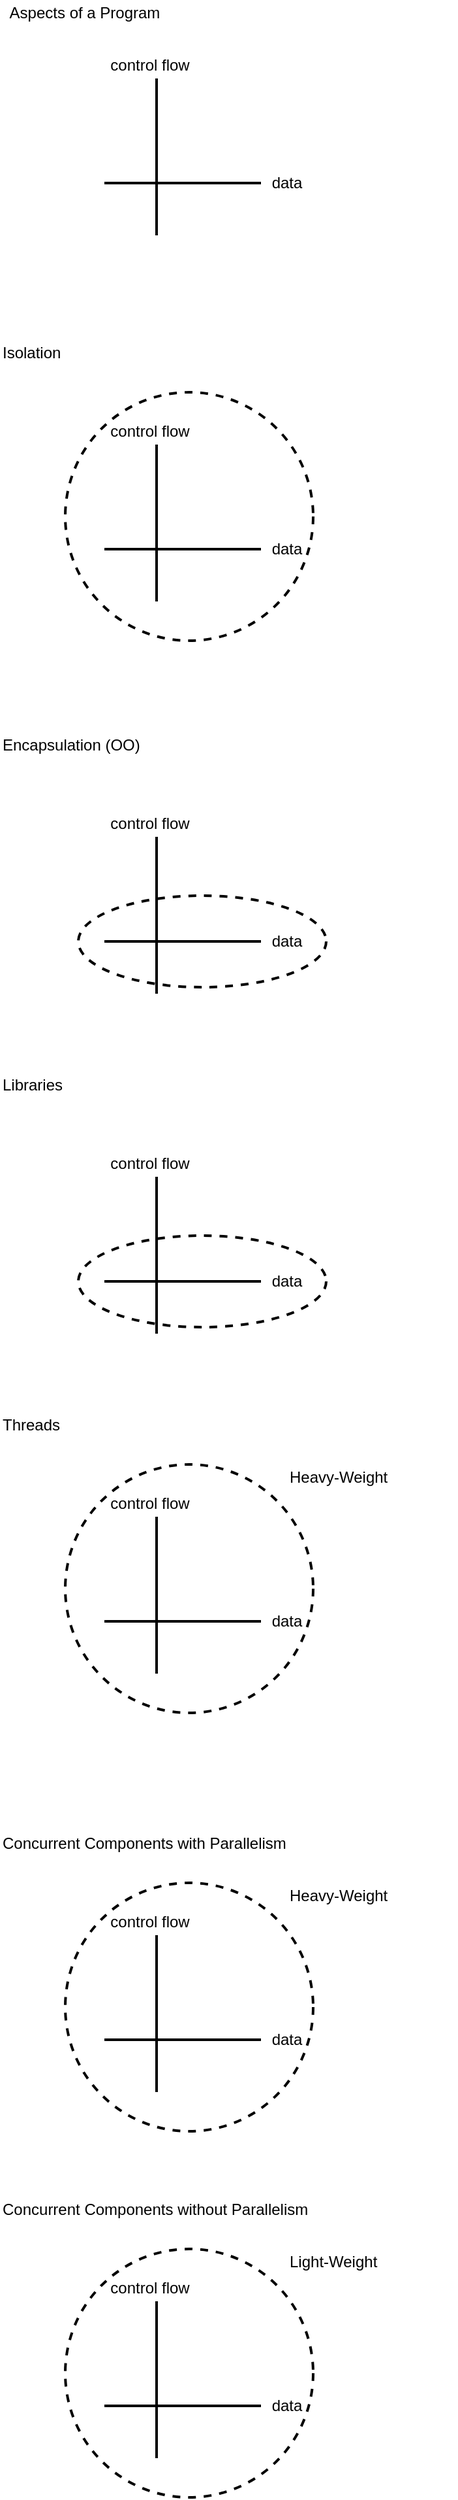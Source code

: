<mxfile version="14.6.13" type="device" pages="5"><diagram id="QEMojTLeFiQmQDI758LE" name="Isolation"><mxGraphModel dx="1106" dy="806" grid="1" gridSize="10" guides="1" tooltips="1" connect="1" arrows="1" fold="1" page="1" pageScale="1" pageWidth="1100" pageHeight="850" math="0" shadow="0"><root><mxCell id="0"/><mxCell id="1" parent="0"/><mxCell id="ES4bgpeL132ISdNt8DXh-19" value="" style="ellipse;whiteSpace=wrap;html=1;dashed=1;strokeWidth=2;" parent="1" vertex="1"><mxGeometry x="140" y="785" width="190" height="70" as="geometry"/></mxCell><mxCell id="ES4bgpeL132ISdNt8DXh-10" value="" style="ellipse;whiteSpace=wrap;html=1;aspect=fixed;strokeWidth=2;dashed=1;" parent="1" vertex="1"><mxGeometry x="130" y="400" width="190" height="190" as="geometry"/></mxCell><mxCell id="ES4bgpeL132ISdNt8DXh-1" value="" style="endArrow=none;html=1;strokeWidth=2;" parent="1" edge="1"><mxGeometry width="50" height="50" relative="1" as="geometry"><mxPoint x="200" y="280" as="sourcePoint"/><mxPoint x="200" y="160" as="targetPoint"/></mxGeometry></mxCell><mxCell id="ES4bgpeL132ISdNt8DXh-2" value="" style="endArrow=none;html=1;strokeWidth=2;" parent="1" edge="1"><mxGeometry width="50" height="50" relative="1" as="geometry"><mxPoint x="160" y="240" as="sourcePoint"/><mxPoint x="280" y="240" as="targetPoint"/></mxGeometry></mxCell><mxCell id="ES4bgpeL132ISdNt8DXh-3" value="data" style="text;html=1;strokeColor=none;fillColor=none;align=center;verticalAlign=middle;whiteSpace=wrap;rounded=0;" parent="1" vertex="1"><mxGeometry x="280" y="230" width="40" height="20" as="geometry"/></mxCell><mxCell id="ES4bgpeL132ISdNt8DXh-4" value="control flow" style="text;html=1;strokeColor=none;fillColor=none;align=center;verticalAlign=middle;whiteSpace=wrap;rounded=0;" parent="1" vertex="1"><mxGeometry x="160" y="140" width="70" height="20" as="geometry"/></mxCell><mxCell id="ES4bgpeL132ISdNt8DXh-5" value="" style="endArrow=none;html=1;strokeWidth=2;" parent="1" edge="1"><mxGeometry width="50" height="50" relative="1" as="geometry"><mxPoint x="200" y="560" as="sourcePoint"/><mxPoint x="200" y="440" as="targetPoint"/></mxGeometry></mxCell><mxCell id="ES4bgpeL132ISdNt8DXh-6" value="" style="endArrow=none;html=1;strokeWidth=2;" parent="1" edge="1"><mxGeometry width="50" height="50" relative="1" as="geometry"><mxPoint x="160" y="520" as="sourcePoint"/><mxPoint x="280" y="520" as="targetPoint"/></mxGeometry></mxCell><mxCell id="ES4bgpeL132ISdNt8DXh-7" value="data" style="text;html=1;strokeColor=none;fillColor=none;align=center;verticalAlign=middle;whiteSpace=wrap;rounded=0;" parent="1" vertex="1"><mxGeometry x="280" y="510" width="40" height="20" as="geometry"/></mxCell><mxCell id="ES4bgpeL132ISdNt8DXh-8" value="control flow" style="text;html=1;strokeColor=none;fillColor=none;align=center;verticalAlign=middle;whiteSpace=wrap;rounded=0;" parent="1" vertex="1"><mxGeometry x="160" y="420" width="70" height="20" as="geometry"/></mxCell><mxCell id="ES4bgpeL132ISdNt8DXh-11" value="Aspects of a Program" style="text;html=1;strokeColor=none;fillColor=none;align=center;verticalAlign=middle;whiteSpace=wrap;rounded=0;dashed=1;" parent="1" vertex="1"><mxGeometry x="80" y="100" width="130" height="20" as="geometry"/></mxCell><mxCell id="ES4bgpeL132ISdNt8DXh-12" value="Isolation" style="text;html=1;strokeColor=none;fillColor=none;align=left;verticalAlign=middle;whiteSpace=wrap;rounded=0;dashed=1;" parent="1" vertex="1"><mxGeometry x="80" y="360" width="130" height="20" as="geometry"/></mxCell><mxCell id="ES4bgpeL132ISdNt8DXh-14" value="" style="endArrow=none;html=1;strokeWidth=2;" parent="1" edge="1"><mxGeometry width="50" height="50" relative="1" as="geometry"><mxPoint x="200" y="860" as="sourcePoint"/><mxPoint x="200" y="740" as="targetPoint"/></mxGeometry></mxCell><mxCell id="ES4bgpeL132ISdNt8DXh-15" value="" style="endArrow=none;html=1;strokeWidth=2;" parent="1" edge="1"><mxGeometry width="50" height="50" relative="1" as="geometry"><mxPoint x="160" y="820" as="sourcePoint"/><mxPoint x="280" y="820" as="targetPoint"/></mxGeometry></mxCell><mxCell id="ES4bgpeL132ISdNt8DXh-16" value="data" style="text;html=1;strokeColor=none;fillColor=none;align=center;verticalAlign=middle;whiteSpace=wrap;rounded=0;" parent="1" vertex="1"><mxGeometry x="280" y="810" width="40" height="20" as="geometry"/></mxCell><mxCell id="ES4bgpeL132ISdNt8DXh-17" value="control flow" style="text;html=1;strokeColor=none;fillColor=none;align=center;verticalAlign=middle;whiteSpace=wrap;rounded=0;" parent="1" vertex="1"><mxGeometry x="160" y="720" width="70" height="20" as="geometry"/></mxCell><mxCell id="ES4bgpeL132ISdNt8DXh-18" value="Encapsulation (OO)" style="text;html=1;strokeColor=none;fillColor=none;align=left;verticalAlign=middle;whiteSpace=wrap;rounded=0;dashed=1;" parent="1" vertex="1"><mxGeometry x="80" y="660" width="130" height="20" as="geometry"/></mxCell><mxCell id="ES4bgpeL132ISdNt8DXh-20" value="" style="ellipse;whiteSpace=wrap;html=1;dashed=1;strokeWidth=2;" parent="1" vertex="1"><mxGeometry x="140" y="1045" width="190" height="70" as="geometry"/></mxCell><mxCell id="ES4bgpeL132ISdNt8DXh-21" value="" style="endArrow=none;html=1;strokeWidth=2;" parent="1" edge="1"><mxGeometry width="50" height="50" relative="1" as="geometry"><mxPoint x="200" y="1120" as="sourcePoint"/><mxPoint x="200" y="1000" as="targetPoint"/></mxGeometry></mxCell><mxCell id="ES4bgpeL132ISdNt8DXh-22" value="" style="endArrow=none;html=1;strokeWidth=2;" parent="1" edge="1"><mxGeometry width="50" height="50" relative="1" as="geometry"><mxPoint x="160" y="1080" as="sourcePoint"/><mxPoint x="280" y="1080" as="targetPoint"/></mxGeometry></mxCell><mxCell id="ES4bgpeL132ISdNt8DXh-23" value="data" style="text;html=1;strokeColor=none;fillColor=none;align=center;verticalAlign=middle;whiteSpace=wrap;rounded=0;" parent="1" vertex="1"><mxGeometry x="280" y="1070" width="40" height="20" as="geometry"/></mxCell><mxCell id="ES4bgpeL132ISdNt8DXh-24" value="control flow" style="text;html=1;strokeColor=none;fillColor=none;align=center;verticalAlign=middle;whiteSpace=wrap;rounded=0;" parent="1" vertex="1"><mxGeometry x="160" y="980" width="70" height="20" as="geometry"/></mxCell><mxCell id="ES4bgpeL132ISdNt8DXh-25" value="Libraries" style="text;html=1;strokeColor=none;fillColor=none;align=left;verticalAlign=middle;whiteSpace=wrap;rounded=0;dashed=1;" parent="1" vertex="1"><mxGeometry x="80" y="920" width="130" height="20" as="geometry"/></mxCell><mxCell id="ES4bgpeL132ISdNt8DXh-32" value="" style="ellipse;whiteSpace=wrap;html=1;aspect=fixed;strokeWidth=2;dashed=1;" parent="1" vertex="1"><mxGeometry x="130" y="1220" width="190" height="190" as="geometry"/></mxCell><mxCell id="ES4bgpeL132ISdNt8DXh-33" value="" style="endArrow=none;html=1;strokeWidth=2;" parent="1" edge="1"><mxGeometry width="50" height="50" relative="1" as="geometry"><mxPoint x="200" y="1380" as="sourcePoint"/><mxPoint x="200" y="1260" as="targetPoint"/></mxGeometry></mxCell><mxCell id="ES4bgpeL132ISdNt8DXh-34" value="" style="endArrow=none;html=1;strokeWidth=2;" parent="1" edge="1"><mxGeometry width="50" height="50" relative="1" as="geometry"><mxPoint x="160" y="1340" as="sourcePoint"/><mxPoint x="280" y="1340" as="targetPoint"/></mxGeometry></mxCell><mxCell id="ES4bgpeL132ISdNt8DXh-35" value="data" style="text;html=1;strokeColor=none;fillColor=none;align=center;verticalAlign=middle;whiteSpace=wrap;rounded=0;" parent="1" vertex="1"><mxGeometry x="280" y="1330" width="40" height="20" as="geometry"/></mxCell><mxCell id="ES4bgpeL132ISdNt8DXh-36" value="control flow" style="text;html=1;strokeColor=none;fillColor=none;align=center;verticalAlign=middle;whiteSpace=wrap;rounded=0;" parent="1" vertex="1"><mxGeometry x="160" y="1240" width="70" height="20" as="geometry"/></mxCell><mxCell id="ES4bgpeL132ISdNt8DXh-37" value="Threads" style="text;html=1;strokeColor=none;fillColor=none;align=left;verticalAlign=middle;whiteSpace=wrap;rounded=0;dashed=1;" parent="1" vertex="1"><mxGeometry x="80" y="1180" width="130" height="20" as="geometry"/></mxCell><mxCell id="ES4bgpeL132ISdNt8DXh-46" value="Heavy-Weight" style="text;html=1;strokeColor=none;fillColor=none;align=left;verticalAlign=middle;whiteSpace=wrap;rounded=0;dashed=1;" parent="1" vertex="1"><mxGeometry x="300" y="1220" width="130" height="20" as="geometry"/></mxCell><mxCell id="ES4bgpeL132ISdNt8DXh-47" value="" style="ellipse;whiteSpace=wrap;html=1;aspect=fixed;strokeWidth=2;dashed=1;" parent="1" vertex="1"><mxGeometry x="130" y="1540" width="190" height="190" as="geometry"/></mxCell><mxCell id="ES4bgpeL132ISdNt8DXh-48" value="" style="endArrow=none;html=1;strokeWidth=2;" parent="1" edge="1"><mxGeometry width="50" height="50" relative="1" as="geometry"><mxPoint x="200" y="1700" as="sourcePoint"/><mxPoint x="200" y="1580" as="targetPoint"/></mxGeometry></mxCell><mxCell id="ES4bgpeL132ISdNt8DXh-49" value="" style="endArrow=none;html=1;strokeWidth=2;" parent="1" edge="1"><mxGeometry width="50" height="50" relative="1" as="geometry"><mxPoint x="160" y="1660" as="sourcePoint"/><mxPoint x="280" y="1660" as="targetPoint"/></mxGeometry></mxCell><mxCell id="ES4bgpeL132ISdNt8DXh-50" value="data" style="text;html=1;strokeColor=none;fillColor=none;align=center;verticalAlign=middle;whiteSpace=wrap;rounded=0;" parent="1" vertex="1"><mxGeometry x="280" y="1650" width="40" height="20" as="geometry"/></mxCell><mxCell id="ES4bgpeL132ISdNt8DXh-51" value="control flow" style="text;html=1;strokeColor=none;fillColor=none;align=center;verticalAlign=middle;whiteSpace=wrap;rounded=0;" parent="1" vertex="1"><mxGeometry x="160" y="1560" width="70" height="20" as="geometry"/></mxCell><mxCell id="ES4bgpeL132ISdNt8DXh-52" value="Concurrent Components with Parallelism" style="text;html=1;strokeColor=none;fillColor=none;align=left;verticalAlign=middle;whiteSpace=wrap;rounded=0;dashed=1;" parent="1" vertex="1"><mxGeometry x="80" y="1500" width="220" height="20" as="geometry"/></mxCell><mxCell id="ES4bgpeL132ISdNt8DXh-53" value="Heavy-Weight" style="text;html=1;strokeColor=none;fillColor=none;align=left;verticalAlign=middle;whiteSpace=wrap;rounded=0;dashed=1;" parent="1" vertex="1"><mxGeometry x="300" y="1540" width="130" height="20" as="geometry"/></mxCell><mxCell id="ES4bgpeL132ISdNt8DXh-54" value="" style="ellipse;whiteSpace=wrap;html=1;aspect=fixed;strokeWidth=2;dashed=1;" parent="1" vertex="1"><mxGeometry x="130" y="1820" width="190" height="190" as="geometry"/></mxCell><mxCell id="ES4bgpeL132ISdNt8DXh-55" value="" style="endArrow=none;html=1;strokeWidth=2;" parent="1" edge="1"><mxGeometry width="50" height="50" relative="1" as="geometry"><mxPoint x="200" y="1980" as="sourcePoint"/><mxPoint x="200" y="1860" as="targetPoint"/></mxGeometry></mxCell><mxCell id="ES4bgpeL132ISdNt8DXh-56" value="" style="endArrow=none;html=1;strokeWidth=2;" parent="1" edge="1"><mxGeometry width="50" height="50" relative="1" as="geometry"><mxPoint x="160" y="1940" as="sourcePoint"/><mxPoint x="280" y="1940" as="targetPoint"/></mxGeometry></mxCell><mxCell id="ES4bgpeL132ISdNt8DXh-57" value="data" style="text;html=1;strokeColor=none;fillColor=none;align=center;verticalAlign=middle;whiteSpace=wrap;rounded=0;" parent="1" vertex="1"><mxGeometry x="280" y="1930" width="40" height="20" as="geometry"/></mxCell><mxCell id="ES4bgpeL132ISdNt8DXh-58" value="control flow" style="text;html=1;strokeColor=none;fillColor=none;align=center;verticalAlign=middle;whiteSpace=wrap;rounded=0;" parent="1" vertex="1"><mxGeometry x="160" y="1840" width="70" height="20" as="geometry"/></mxCell><mxCell id="ES4bgpeL132ISdNt8DXh-59" value="Concurrent Components without Parallelism" style="text;html=1;strokeColor=none;fillColor=none;align=left;verticalAlign=middle;whiteSpace=wrap;rounded=0;dashed=1;" parent="1" vertex="1"><mxGeometry x="80" y="1780" width="240" height="20" as="geometry"/></mxCell><mxCell id="ES4bgpeL132ISdNt8DXh-60" value="Light-Weight" style="text;html=1;strokeColor=none;fillColor=none;align=left;verticalAlign=middle;whiteSpace=wrap;rounded=0;dashed=1;" parent="1" vertex="1"><mxGeometry x="300" y="1820" width="130" height="20" as="geometry"/></mxCell></root></mxGraphModel></diagram><diagram id="-VF_RNOi4PELMLadbteQ" name="Blocking Due To Call Return"><mxGraphModel dx="1106" dy="754" grid="1" gridSize="10" guides="1" tooltips="1" connect="1" arrows="1" fold="1" page="1" pageScale="1" pageWidth="1100" pageHeight="850" math="0" shadow="0"><root><mxCell id="g9VhEIoHNUH5tgPLrj_J-0"/><mxCell id="g9VhEIoHNUH5tgPLrj_J-1" parent="g9VhEIoHNUH5tgPLrj_J-0"/><mxCell id="g9VhEIoHNUH5tgPLrj_J-2" value="" style="endArrow=none;html=1;strokeWidth=2;" parent="g9VhEIoHNUH5tgPLrj_J-1" edge="1"><mxGeometry width="50" height="50" relative="1" as="geometry"><mxPoint x="120" y="440" as="sourcePoint"/><mxPoint x="120" y="80" as="targetPoint"/></mxGeometry></mxCell><mxCell id="g9VhEIoHNUH5tgPLrj_J-3" value="" style="endArrow=none;html=1;strokeWidth=2;" parent="g9VhEIoHNUH5tgPLrj_J-1" edge="1"><mxGeometry width="50" height="50" relative="1" as="geometry"><mxPoint x="240" y="440" as="sourcePoint"/><mxPoint x="240" y="80" as="targetPoint"/></mxGeometry></mxCell><mxCell id="g9VhEIoHNUH5tgPLrj_J-4" value="Component" style="text;html=1;strokeColor=none;fillColor=none;align=center;verticalAlign=middle;whiteSpace=wrap;rounded=0;dashed=1;" parent="g9VhEIoHNUH5tgPLrj_J-1" vertex="1"><mxGeometry x="90" y="60" width="70" height="20" as="geometry"/></mxCell><mxCell id="g9VhEIoHNUH5tgPLrj_J-5" value="library" style="text;html=1;strokeColor=none;fillColor=none;align=center;verticalAlign=middle;whiteSpace=wrap;rounded=0;dashed=1;" parent="g9VhEIoHNUH5tgPLrj_J-1" vertex="1"><mxGeometry x="200" y="60" width="70" height="20" as="geometry"/></mxCell><mxCell id="g9VhEIoHNUH5tgPLrj_J-6" value="" style="endArrow=none;html=1;strokeWidth=2;" parent="g9VhEIoHNUH5tgPLrj_J-1" edge="1"><mxGeometry width="50" height="50" relative="1" as="geometry"><mxPoint x="360" y="440" as="sourcePoint"/><mxPoint x="360" y="80" as="targetPoint"/></mxGeometry></mxCell><mxCell id="g9VhEIoHNUH5tgPLrj_J-7" value="library" style="text;html=1;strokeColor=none;fillColor=none;align=center;verticalAlign=middle;whiteSpace=wrap;rounded=0;dashed=1;" parent="g9VhEIoHNUH5tgPLrj_J-1" vertex="1"><mxGeometry x="320" y="60" width="70" height="20" as="geometry"/></mxCell><mxCell id="g9VhEIoHNUH5tgPLrj_J-8" value="" style="endArrow=classic;html=1;strokeWidth=2;" parent="g9VhEIoHNUH5tgPLrj_J-1" edge="1"><mxGeometry width="50" height="50" relative="1" as="geometry"><mxPoint x="120" y="120" as="sourcePoint"/><mxPoint x="240" y="160" as="targetPoint"/></mxGeometry></mxCell><mxCell id="g9VhEIoHNUH5tgPLrj_J-9" value="call" style="edgeLabel;html=1;align=center;verticalAlign=middle;resizable=0;points=[];" parent="g9VhEIoHNUH5tgPLrj_J-8" vertex="1" connectable="0"><mxGeometry x="-0.375" y="2" relative="1" as="geometry"><mxPoint x="-1" as="offset"/></mxGeometry></mxCell><mxCell id="g9VhEIoHNUH5tgPLrj_J-10" value="" style="endArrow=classic;html=1;strokeWidth=2;" parent="g9VhEIoHNUH5tgPLrj_J-1" edge="1"><mxGeometry width="50" height="50" relative="1" as="geometry"><mxPoint x="240" y="200" as="sourcePoint"/><mxPoint x="360" y="240" as="targetPoint"/></mxGeometry></mxCell><mxCell id="g9VhEIoHNUH5tgPLrj_J-11" value="call" style="edgeLabel;html=1;align=center;verticalAlign=middle;resizable=0;points=[];" parent="g9VhEIoHNUH5tgPLrj_J-10" vertex="1" connectable="0"><mxGeometry x="-0.375" y="2" relative="1" as="geometry"><mxPoint x="-1" as="offset"/></mxGeometry></mxCell><mxCell id="g9VhEIoHNUH5tgPLrj_J-12" value="" style="endArrow=classic;html=1;strokeWidth=2;" parent="g9VhEIoHNUH5tgPLrj_J-1" edge="1"><mxGeometry width="50" height="50" relative="1" as="geometry"><mxPoint x="360" y="280" as="sourcePoint"/><mxPoint x="240" y="320" as="targetPoint"/></mxGeometry></mxCell><mxCell id="g9VhEIoHNUH5tgPLrj_J-13" value="call" style="edgeLabel;html=1;align=center;verticalAlign=middle;resizable=0;points=[];" parent="g9VhEIoHNUH5tgPLrj_J-12" vertex="1" connectable="0"><mxGeometry x="-0.375" y="2" relative="1" as="geometry"><mxPoint x="-1" as="offset"/></mxGeometry></mxCell><mxCell id="g9VhEIoHNUH5tgPLrj_J-14" value="return" style="edgeLabel;html=1;align=center;verticalAlign=middle;resizable=0;points=[];" parent="g9VhEIoHNUH5tgPLrj_J-12" vertex="1" connectable="0"><mxGeometry x="-0.33" y="4" relative="1" as="geometry"><mxPoint as="offset"/></mxGeometry></mxCell><mxCell id="g9VhEIoHNUH5tgPLrj_J-15" value="" style="endArrow=classic;html=1;strokeWidth=2;" parent="g9VhEIoHNUH5tgPLrj_J-1" edge="1"><mxGeometry width="50" height="50" relative="1" as="geometry"><mxPoint x="240" y="360" as="sourcePoint"/><mxPoint x="120" y="400" as="targetPoint"/></mxGeometry></mxCell><mxCell id="g9VhEIoHNUH5tgPLrj_J-16" value="call" style="edgeLabel;html=1;align=center;verticalAlign=middle;resizable=0;points=[];" parent="g9VhEIoHNUH5tgPLrj_J-15" vertex="1" connectable="0"><mxGeometry x="-0.375" y="2" relative="1" as="geometry"><mxPoint x="-1" as="offset"/></mxGeometry></mxCell><mxCell id="g9VhEIoHNUH5tgPLrj_J-17" value="return" style="edgeLabel;html=1;align=center;verticalAlign=middle;resizable=0;points=[];" parent="g9VhEIoHNUH5tgPLrj_J-15" vertex="1" connectable="0"><mxGeometry x="-0.33" y="4" relative="1" as="geometry"><mxPoint as="offset"/></mxGeometry></mxCell><mxCell id="g9VhEIoHNUH5tgPLrj_J-21" value="" style="shape=curlyBracket;whiteSpace=wrap;html=1;rounded=1;strokeWidth=2;align=left;" parent="g9VhEIoHNUH5tgPLrj_J-1" vertex="1"><mxGeometry x="80" y="120" width="20" height="280" as="geometry"/></mxCell><mxCell id="g9VhEIoHNUH5tgPLrj_J-22" value="" style="shape=curlyBracket;whiteSpace=wrap;html=1;rounded=1;strokeWidth=2;align=left;" parent="g9VhEIoHNUH5tgPLrj_J-1" vertex="1"><mxGeometry x="210" y="200" width="20" height="120" as="geometry"/></mxCell><mxCell id="g9VhEIoHNUH5tgPLrj_J-23" value="blocked" style="text;html=1;strokeColor=none;fillColor=none;align=center;verticalAlign=middle;whiteSpace=wrap;rounded=0;" parent="g9VhEIoHNUH5tgPLrj_J-1" vertex="1"><mxGeometry x="40" y="250" width="40" height="20" as="geometry"/></mxCell><mxCell id="g9VhEIoHNUH5tgPLrj_J-24" value="blocked" style="text;html=1;strokeColor=none;fillColor=none;align=center;verticalAlign=middle;whiteSpace=wrap;rounded=0;" parent="g9VhEIoHNUH5tgPLrj_J-1" vertex="1"><mxGeometry x="170" y="250" width="40" height="20" as="geometry"/></mxCell><mxCell id="g9VhEIoHNUH5tgPLrj_J-25" value="" style="endArrow=none;html=1;strokeWidth=6;fillColor=#d5e8d4;strokeColor=#82b366;" parent="g9VhEIoHNUH5tgPLrj_J-1" edge="1"><mxGeometry width="50" height="50" relative="1" as="geometry"><mxPoint x="110" y="440" as="sourcePoint"/><mxPoint x="110" y="400" as="targetPoint"/></mxGeometry></mxCell><mxCell id="g9VhEIoHNUH5tgPLrj_J-26" value="" style="endArrow=none;html=1;strokeWidth=6;fillColor=#d5e8d4;strokeColor=#82b366;" parent="g9VhEIoHNUH5tgPLrj_J-1" edge="1"><mxGeometry width="50" height="50" relative="1" as="geometry"><mxPoint x="110" y="120" as="sourcePoint"/><mxPoint x="110" y="80" as="targetPoint"/></mxGeometry></mxCell><mxCell id="g9VhEIoHNUH5tgPLrj_J-27" value="" style="endArrow=none;html=1;strokeWidth=6;fillColor=#d5e8d4;strokeColor=#82b366;" parent="g9VhEIoHNUH5tgPLrj_J-1" edge="1"><mxGeometry width="50" height="50" relative="1" as="geometry"><mxPoint x="230" y="200" as="sourcePoint"/><mxPoint x="230" y="160" as="targetPoint"/></mxGeometry></mxCell><mxCell id="g9VhEIoHNUH5tgPLrj_J-28" value="" style="endArrow=none;html=1;strokeWidth=6;fillColor=#d5e8d4;strokeColor=#82b366;" parent="g9VhEIoHNUH5tgPLrj_J-1" edge="1"><mxGeometry width="50" height="50" relative="1" as="geometry"><mxPoint x="230" y="360" as="sourcePoint"/><mxPoint x="230" y="320" as="targetPoint"/></mxGeometry></mxCell><mxCell id="g9VhEIoHNUH5tgPLrj_J-29" value="" style="endArrow=none;html=1;strokeWidth=6;fillColor=#d5e8d4;strokeColor=#82b366;" parent="g9VhEIoHNUH5tgPLrj_J-1" edge="1"><mxGeometry width="50" height="50" relative="1" as="geometry"><mxPoint x="354.8" y="280.0" as="sourcePoint"/><mxPoint x="354.8" y="240.0" as="targetPoint"/></mxGeometry></mxCell><mxCell id="g9VhEIoHNUH5tgPLrj_J-30" value="how long is the Component blocked?&lt;br&gt;It depends on the library function (not the Component)" style="text;html=1;fillColor=none;align=center;verticalAlign=middle;whiteSpace=wrap;rounded=0;strokeColor=#000000;" parent="g9VhEIoHNUH5tgPLrj_J-1" vertex="1"><mxGeometry x="80" y="510" width="100" height="120" as="geometry"/></mxCell><mxCell id="g9VhEIoHNUH5tgPLrj_J-31" value="" style="curved=1;endArrow=classic;html=1;strokeWidth=1;exitX=0;exitY=0.25;exitDx=0;exitDy=0;dashed=1;" parent="g9VhEIoHNUH5tgPLrj_J-1" source="g9VhEIoHNUH5tgPLrj_J-30" edge="1"><mxGeometry width="50" height="50" relative="1" as="geometry"><mxPoint x="180" y="350" as="sourcePoint"/><mxPoint x="60" y="265" as="targetPoint"/><Array as="points"><mxPoint x="10" y="380"/><mxPoint x="70" y="320"/></Array></mxGeometry></mxCell></root></mxGraphModel></diagram><diagram id="PgQlfItWxdUX_ny6Von6" name="Sync composition"><mxGraphModel dx="1106" dy="754" grid="1" gridSize="10" guides="1" tooltips="1" connect="1" arrows="1" fold="1" page="1" pageScale="1" pageWidth="1100" pageHeight="850" math="0" shadow="0"><root><mxCell id="KkaHOlm-n__AsSpD6TMQ-0"/><mxCell id="KkaHOlm-n__AsSpD6TMQ-1" parent="KkaHOlm-n__AsSpD6TMQ-0"/><mxCell id="SXh5emkSXbfYQRJzvcWA-26" value="library" style="rounded=1;whiteSpace=wrap;html=1;verticalAlign=top;" vertex="1" parent="KkaHOlm-n__AsSpD6TMQ-1"><mxGeometry x="200" y="40" width="200" height="450" as="geometry"/></mxCell><mxCell id="SXh5emkSXbfYQRJzvcWA-0" value="" style="endArrow=none;html=1;strokeWidth=2;" edge="1" parent="KkaHOlm-n__AsSpD6TMQ-1"><mxGeometry width="50" height="50" relative="1" as="geometry"><mxPoint x="110" y="440" as="sourcePoint"/><mxPoint x="110" y="80" as="targetPoint"/></mxGeometry></mxCell><mxCell id="SXh5emkSXbfYQRJzvcWA-1" value="" style="endArrow=none;html=1;strokeWidth=2;" edge="1" parent="KkaHOlm-n__AsSpD6TMQ-1"><mxGeometry width="50" height="50" relative="1" as="geometry"><mxPoint x="340" y="440" as="sourcePoint"/><mxPoint x="340" y="80" as="targetPoint"/></mxGeometry></mxCell><mxCell id="SXh5emkSXbfYQRJzvcWA-2" value="Component" style="text;html=1;strokeColor=none;fillColor=none;align=center;verticalAlign=middle;whiteSpace=wrap;rounded=0;dashed=1;" vertex="1" parent="KkaHOlm-n__AsSpD6TMQ-1"><mxGeometry x="90" y="60" width="70" height="20" as="geometry"/></mxCell><mxCell id="SXh5emkSXbfYQRJzvcWA-6" value="" style="endArrow=classic;html=1;strokeWidth=2;" edge="1" parent="KkaHOlm-n__AsSpD6TMQ-1"><mxGeometry width="50" height="50" relative="1" as="geometry"><mxPoint x="230" y="120" as="sourcePoint"/><mxPoint x="350" y="160" as="targetPoint"/></mxGeometry></mxCell><mxCell id="SXh5emkSXbfYQRJzvcWA-7" value="call" style="edgeLabel;html=1;align=center;verticalAlign=middle;resizable=0;points=[];" vertex="1" connectable="0" parent="SXh5emkSXbfYQRJzvcWA-6"><mxGeometry x="-0.375" y="2" relative="1" as="geometry"><mxPoint x="-1" as="offset"/></mxGeometry></mxCell><mxCell id="SXh5emkSXbfYQRJzvcWA-13" value="" style="endArrow=classic;html=1;strokeWidth=2;" edge="1" parent="KkaHOlm-n__AsSpD6TMQ-1"><mxGeometry width="50" height="50" relative="1" as="geometry"><mxPoint x="350" y="360" as="sourcePoint"/><mxPoint x="230" y="400" as="targetPoint"/></mxGeometry></mxCell><mxCell id="SXh5emkSXbfYQRJzvcWA-14" value="call" style="edgeLabel;html=1;align=center;verticalAlign=middle;resizable=0;points=[];" vertex="1" connectable="0" parent="SXh5emkSXbfYQRJzvcWA-13"><mxGeometry x="-0.375" y="2" relative="1" as="geometry"><mxPoint x="-1" as="offset"/></mxGeometry></mxCell><mxCell id="SXh5emkSXbfYQRJzvcWA-15" value="return" style="edgeLabel;html=1;align=center;verticalAlign=middle;resizable=0;points=[];" vertex="1" connectable="0" parent="SXh5emkSXbfYQRJzvcWA-13"><mxGeometry x="-0.33" y="4" relative="1" as="geometry"><mxPoint as="offset"/></mxGeometry></mxCell><mxCell id="SXh5emkSXbfYQRJzvcWA-16" value="" style="shape=curlyBracket;whiteSpace=wrap;html=1;rounded=1;strokeWidth=2;align=left;" vertex="1" parent="KkaHOlm-n__AsSpD6TMQ-1"><mxGeometry x="80" y="120" width="20" height="280" as="geometry"/></mxCell><mxCell id="SXh5emkSXbfYQRJzvcWA-17" value="" style="shape=curlyBracket;whiteSpace=wrap;html=1;rounded=1;strokeWidth=2;align=left;" vertex="1" parent="KkaHOlm-n__AsSpD6TMQ-1"><mxGeometry x="320" y="200" width="20" height="120" as="geometry"/></mxCell><mxCell id="SXh5emkSXbfYQRJzvcWA-18" value="blocked" style="text;html=1;strokeColor=none;fillColor=none;align=center;verticalAlign=middle;whiteSpace=wrap;rounded=0;" vertex="1" parent="KkaHOlm-n__AsSpD6TMQ-1"><mxGeometry x="40" y="250" width="40" height="20" as="geometry"/></mxCell><mxCell id="SXh5emkSXbfYQRJzvcWA-19" value="blocked" style="text;html=1;strokeColor=none;fillColor=none;align=center;verticalAlign=middle;whiteSpace=wrap;rounded=0;" vertex="1" parent="KkaHOlm-n__AsSpD6TMQ-1"><mxGeometry x="280" y="250" width="40" height="20" as="geometry"/></mxCell><mxCell id="SXh5emkSXbfYQRJzvcWA-20" value="" style="endArrow=none;html=1;strokeWidth=6;fillColor=#d5e8d4;strokeColor=#82b366;" edge="1" parent="KkaHOlm-n__AsSpD6TMQ-1"><mxGeometry width="50" height="50" relative="1" as="geometry"><mxPoint x="110" y="440" as="sourcePoint"/><mxPoint x="110" y="400" as="targetPoint"/></mxGeometry></mxCell><mxCell id="SXh5emkSXbfYQRJzvcWA-21" value="" style="endArrow=none;html=1;strokeWidth=6;fillColor=#d5e8d4;strokeColor=#82b366;" edge="1" parent="KkaHOlm-n__AsSpD6TMQ-1"><mxGeometry width="50" height="50" relative="1" as="geometry"><mxPoint x="110" y="120" as="sourcePoint"/><mxPoint x="110" y="80" as="targetPoint"/></mxGeometry></mxCell><mxCell id="SXh5emkSXbfYQRJzvcWA-22" value="" style="endArrow=none;html=1;strokeWidth=6;fillColor=#d5e8d4;strokeColor=#82b366;" edge="1" parent="KkaHOlm-n__AsSpD6TMQ-1"><mxGeometry width="50" height="50" relative="1" as="geometry"><mxPoint x="340" y="200" as="sourcePoint"/><mxPoint x="340" y="160" as="targetPoint"/></mxGeometry></mxCell><mxCell id="SXh5emkSXbfYQRJzvcWA-23" value="" style="endArrow=none;html=1;strokeWidth=6;fillColor=#d5e8d4;strokeColor=#82b366;" edge="1" parent="KkaHOlm-n__AsSpD6TMQ-1"><mxGeometry width="50" height="50" relative="1" as="geometry"><mxPoint x="340" y="360" as="sourcePoint"/><mxPoint x="340" y="320" as="targetPoint"/></mxGeometry></mxCell><mxCell id="SXh5emkSXbfYQRJzvcWA-27" value="library" style="rounded=1;whiteSpace=wrap;html=1;verticalAlign=top;" vertex="1" parent="KkaHOlm-n__AsSpD6TMQ-1"><mxGeometry x="470" y="40" width="210" height="450" as="geometry"/></mxCell><mxCell id="SXh5emkSXbfYQRJzvcWA-30" value="" style="endArrow=none;html=1;strokeWidth=2;" edge="1" parent="KkaHOlm-n__AsSpD6TMQ-1"><mxGeometry width="50" height="50" relative="1" as="geometry"><mxPoint x="610" y="440" as="sourcePoint"/><mxPoint x="610" y="80" as="targetPoint"/></mxGeometry></mxCell><mxCell id="SXh5emkSXbfYQRJzvcWA-34" value="" style="endArrow=classic;html=1;strokeWidth=2;" edge="1" parent="KkaHOlm-n__AsSpD6TMQ-1"><mxGeometry width="50" height="50" relative="1" as="geometry"><mxPoint x="490" y="200" as="sourcePoint"/><mxPoint x="610" y="240" as="targetPoint"/></mxGeometry></mxCell><mxCell id="SXh5emkSXbfYQRJzvcWA-35" value="call" style="edgeLabel;html=1;align=center;verticalAlign=middle;resizable=0;points=[];" vertex="1" connectable="0" parent="SXh5emkSXbfYQRJzvcWA-34"><mxGeometry x="-0.375" y="2" relative="1" as="geometry"><mxPoint x="-1" as="offset"/></mxGeometry></mxCell><mxCell id="SXh5emkSXbfYQRJzvcWA-36" value="" style="endArrow=classic;html=1;strokeWidth=2;" edge="1" parent="KkaHOlm-n__AsSpD6TMQ-1"><mxGeometry width="50" height="50" relative="1" as="geometry"><mxPoint x="610" y="280" as="sourcePoint"/><mxPoint x="490" y="320" as="targetPoint"/></mxGeometry></mxCell><mxCell id="SXh5emkSXbfYQRJzvcWA-37" value="call" style="edgeLabel;html=1;align=center;verticalAlign=middle;resizable=0;points=[];" vertex="1" connectable="0" parent="SXh5emkSXbfYQRJzvcWA-36"><mxGeometry x="-0.375" y="2" relative="1" as="geometry"><mxPoint x="-1" as="offset"/></mxGeometry></mxCell><mxCell id="SXh5emkSXbfYQRJzvcWA-38" value="return" style="edgeLabel;html=1;align=center;verticalAlign=middle;resizable=0;points=[];" vertex="1" connectable="0" parent="SXh5emkSXbfYQRJzvcWA-36"><mxGeometry x="-0.33" y="4" relative="1" as="geometry"><mxPoint as="offset"/></mxGeometry></mxCell><mxCell id="SXh5emkSXbfYQRJzvcWA-46" value="" style="endArrow=none;html=1;strokeWidth=6;fillColor=#d5e8d4;strokeColor=#82b366;" edge="1" parent="KkaHOlm-n__AsSpD6TMQ-1"><mxGeometry width="50" height="50" relative="1" as="geometry"><mxPoint x="604.8" y="280" as="sourcePoint"/><mxPoint x="604.8" y="240.0" as="targetPoint"/></mxGeometry></mxCell><mxCell id="SXh5emkSXbfYQRJzvcWA-47" value="Composition of Synchronous Functions" style="text;html=1;strokeColor=none;fillColor=none;align=center;verticalAlign=middle;whiteSpace=wrap;rounded=0;" vertex="1" parent="KkaHOlm-n__AsSpD6TMQ-1"><mxGeometry x="120" y="520" width="250" height="20" as="geometry"/></mxCell><mxCell id="SXh5emkSXbfYQRJzvcWA-48" value="library" style="rounded=1;whiteSpace=wrap;html=1;verticalAlign=top;textOpacity=50;dashed=1;" vertex="1" parent="KkaHOlm-n__AsSpD6TMQ-1"><mxGeometry x="730" y="40" width="210" height="450" as="geometry"/></mxCell><mxCell id="SXh5emkSXbfYQRJzvcWA-49" value="..." style="text;html=1;strokeColor=none;fillColor=none;align=center;verticalAlign=middle;whiteSpace=wrap;rounded=0;textOpacity=50;" vertex="1" parent="KkaHOlm-n__AsSpD6TMQ-1"><mxGeometry x="800" y="250" width="40" height="20" as="geometry"/></mxCell></root></mxGraphModel></diagram><diagram name="Async composition" id="MDYgfsQ-PFMITmEKzsK6"><mxGraphModel dx="1106" dy="754" grid="1" gridSize="10" guides="1" tooltips="1" connect="1" arrows="1" fold="1" page="1" pageScale="1" pageWidth="1100" pageHeight="850" math="0" shadow="0"><root><mxCell id="0idCPkwOaSXvQXtOUrqZ-0"/><mxCell id="0idCPkwOaSXvQXtOUrqZ-1" parent="0idCPkwOaSXvQXtOUrqZ-0"/><mxCell id="0idCPkwOaSXvQXtOUrqZ-2" value="library" style="rounded=1;whiteSpace=wrap;html=1;verticalAlign=top;" vertex="1" parent="0idCPkwOaSXvQXtOUrqZ-1"><mxGeometry x="200" y="40" width="200" height="450" as="geometry"/></mxCell><mxCell id="0idCPkwOaSXvQXtOUrqZ-3" value="" style="endArrow=none;html=1;strokeWidth=2;" edge="1" parent="0idCPkwOaSXvQXtOUrqZ-1"><mxGeometry width="50" height="50" relative="1" as="geometry"><mxPoint x="110" y="440" as="sourcePoint"/><mxPoint x="110" y="80" as="targetPoint"/></mxGeometry></mxCell><mxCell id="0idCPkwOaSXvQXtOUrqZ-4" value="" style="endArrow=none;html=1;strokeWidth=2;" edge="1" parent="0idCPkwOaSXvQXtOUrqZ-1"><mxGeometry width="50" height="50" relative="1" as="geometry"><mxPoint x="340" y="440" as="sourcePoint"/><mxPoint x="340" y="80" as="targetPoint"/></mxGeometry></mxCell><mxCell id="0idCPkwOaSXvQXtOUrqZ-5" value="Component" style="text;html=1;strokeColor=none;fillColor=none;align=center;verticalAlign=middle;whiteSpace=wrap;rounded=0;dashed=1;" vertex="1" parent="0idCPkwOaSXvQXtOUrqZ-1"><mxGeometry x="90" y="60" width="70" height="20" as="geometry"/></mxCell><mxCell id="0idCPkwOaSXvQXtOUrqZ-6" value="" style="endArrow=classic;html=1;strokeWidth=2;" edge="1" parent="0idCPkwOaSXvQXtOUrqZ-1"><mxGeometry width="50" height="50" relative="1" as="geometry"><mxPoint x="230" y="120" as="sourcePoint"/><mxPoint x="350" y="160" as="targetPoint"/></mxGeometry></mxCell><mxCell id="0idCPkwOaSXvQXtOUrqZ-7" value="call" style="edgeLabel;html=1;align=center;verticalAlign=middle;resizable=0;points=[];" vertex="1" connectable="0" parent="0idCPkwOaSXvQXtOUrqZ-6"><mxGeometry x="-0.375" y="2" relative="1" as="geometry"><mxPoint x="-1" as="offset"/></mxGeometry></mxCell><mxCell id="0idCPkwOaSXvQXtOUrqZ-8" value="" style="endArrow=classic;html=1;strokeWidth=2;" edge="1" parent="0idCPkwOaSXvQXtOUrqZ-1"><mxGeometry width="50" height="50" relative="1" as="geometry"><mxPoint x="340" y="240" as="sourcePoint"/><mxPoint x="220" y="280" as="targetPoint"/></mxGeometry></mxCell><mxCell id="0idCPkwOaSXvQXtOUrqZ-9" value="call" style="edgeLabel;html=1;align=center;verticalAlign=middle;resizable=0;points=[];" vertex="1" connectable="0" parent="0idCPkwOaSXvQXtOUrqZ-8"><mxGeometry x="-0.375" y="2" relative="1" as="geometry"><mxPoint x="-1" as="offset"/></mxGeometry></mxCell><mxCell id="0idCPkwOaSXvQXtOUrqZ-10" value="return" style="edgeLabel;html=1;align=center;verticalAlign=middle;resizable=0;points=[];" vertex="1" connectable="0" parent="0idCPkwOaSXvQXtOUrqZ-8"><mxGeometry x="-0.33" y="4" relative="1" as="geometry"><mxPoint as="offset"/></mxGeometry></mxCell><mxCell id="0idCPkwOaSXvQXtOUrqZ-15" value="" style="endArrow=none;html=1;strokeWidth=6;fillColor=#d5e8d4;strokeColor=#82b366;" edge="1" parent="0idCPkwOaSXvQXtOUrqZ-1"><mxGeometry width="50" height="50" relative="1" as="geometry"><mxPoint x="110" y="160" as="sourcePoint"/><mxPoint x="110" y="120" as="targetPoint"/></mxGeometry></mxCell><mxCell id="0idCPkwOaSXvQXtOUrqZ-16" value="" style="endArrow=none;html=1;strokeWidth=6;fillColor=#d5e8d4;strokeColor=#82b366;" edge="1" parent="0idCPkwOaSXvQXtOUrqZ-1"><mxGeometry width="50" height="50" relative="1" as="geometry"><mxPoint x="110" y="120" as="sourcePoint"/><mxPoint x="110" y="80" as="targetPoint"/></mxGeometry></mxCell><mxCell id="0idCPkwOaSXvQXtOUrqZ-17" value="" style="endArrow=none;html=1;strokeWidth=6;fillColor=#d5e8d4;strokeColor=#82b366;" edge="1" parent="0idCPkwOaSXvQXtOUrqZ-1"><mxGeometry width="50" height="50" relative="1" as="geometry"><mxPoint x="340" y="200" as="sourcePoint"/><mxPoint x="340" y="160" as="targetPoint"/></mxGeometry></mxCell><mxCell id="0idCPkwOaSXvQXtOUrqZ-18" value="" style="endArrow=none;html=1;strokeWidth=6;fillColor=#d5e8d4;strokeColor=#82b366;" edge="1" parent="0idCPkwOaSXvQXtOUrqZ-1"><mxGeometry width="50" height="50" relative="1" as="geometry"><mxPoint x="340" y="240" as="sourcePoint"/><mxPoint x="340" y="200" as="targetPoint"/></mxGeometry></mxCell><mxCell id="0idCPkwOaSXvQXtOUrqZ-19" value="library" style="rounded=1;whiteSpace=wrap;html=1;verticalAlign=top;" vertex="1" parent="0idCPkwOaSXvQXtOUrqZ-1"><mxGeometry x="470" y="40" width="210" height="450" as="geometry"/></mxCell><mxCell id="0idCPkwOaSXvQXtOUrqZ-20" value="" style="endArrow=none;html=1;strokeWidth=2;" edge="1" parent="0idCPkwOaSXvQXtOUrqZ-1"><mxGeometry width="50" height="50" relative="1" as="geometry"><mxPoint x="610" y="440" as="sourcePoint"/><mxPoint x="610" y="80" as="targetPoint"/></mxGeometry></mxCell><mxCell id="0idCPkwOaSXvQXtOUrqZ-21" value="" style="endArrow=classic;html=1;strokeWidth=2;" edge="1" parent="0idCPkwOaSXvQXtOUrqZ-1"><mxGeometry width="50" height="50" relative="1" as="geometry"><mxPoint x="490" y="200" as="sourcePoint"/><mxPoint x="610" y="240" as="targetPoint"/></mxGeometry></mxCell><mxCell id="0idCPkwOaSXvQXtOUrqZ-22" value="call" style="edgeLabel;html=1;align=center;verticalAlign=middle;resizable=0;points=[];" vertex="1" connectable="0" parent="0idCPkwOaSXvQXtOUrqZ-21"><mxGeometry x="-0.375" y="2" relative="1" as="geometry"><mxPoint x="-1" as="offset"/></mxGeometry></mxCell><mxCell id="0idCPkwOaSXvQXtOUrqZ-23" value="" style="endArrow=classic;html=1;strokeWidth=2;" edge="1" parent="0idCPkwOaSXvQXtOUrqZ-1"><mxGeometry width="50" height="50" relative="1" as="geometry"><mxPoint x="610" y="280" as="sourcePoint"/><mxPoint x="490" y="320" as="targetPoint"/></mxGeometry></mxCell><mxCell id="0idCPkwOaSXvQXtOUrqZ-24" value="call" style="edgeLabel;html=1;align=center;verticalAlign=middle;resizable=0;points=[];" vertex="1" connectable="0" parent="0idCPkwOaSXvQXtOUrqZ-23"><mxGeometry x="-0.375" y="2" relative="1" as="geometry"><mxPoint x="-1" as="offset"/></mxGeometry></mxCell><mxCell id="0idCPkwOaSXvQXtOUrqZ-25" value="return" style="edgeLabel;html=1;align=center;verticalAlign=middle;resizable=0;points=[];" vertex="1" connectable="0" parent="0idCPkwOaSXvQXtOUrqZ-23"><mxGeometry x="-0.33" y="4" relative="1" as="geometry"><mxPoint as="offset"/></mxGeometry></mxCell><mxCell id="0idCPkwOaSXvQXtOUrqZ-26" value="" style="endArrow=none;html=1;strokeWidth=6;fillColor=#d5e8d4;strokeColor=#82b366;" edge="1" parent="0idCPkwOaSXvQXtOUrqZ-1"><mxGeometry width="50" height="50" relative="1" as="geometry"><mxPoint x="604.8" y="280" as="sourcePoint"/><mxPoint x="604.8" y="240.0" as="targetPoint"/></mxGeometry></mxCell><mxCell id="0idCPkwOaSXvQXtOUrqZ-27" value="Composition of Asynchronous Functions" style="text;html=1;strokeColor=none;fillColor=none;align=center;verticalAlign=middle;whiteSpace=wrap;rounded=0;" vertex="1" parent="0idCPkwOaSXvQXtOUrqZ-1"><mxGeometry x="120" y="520" width="250" height="20" as="geometry"/></mxCell><mxCell id="0idCPkwOaSXvQXtOUrqZ-28" value="library" style="rounded=1;whiteSpace=wrap;html=1;verticalAlign=top;textOpacity=50;dashed=1;" vertex="1" parent="0idCPkwOaSXvQXtOUrqZ-1"><mxGeometry x="730" y="40" width="210" height="450" as="geometry"/></mxCell><mxCell id="0idCPkwOaSXvQXtOUrqZ-29" value="..." style="text;html=1;strokeColor=none;fillColor=none;align=center;verticalAlign=middle;whiteSpace=wrap;rounded=0;textOpacity=50;" vertex="1" parent="0idCPkwOaSXvQXtOUrqZ-1"><mxGeometry x="800" y="250" width="40" height="20" as="geometry"/></mxCell></root></mxGraphModel></diagram><diagram id="JHpx_gRw5HyjxD5Mep-k" name="Composability"><mxGraphModel dx="1843" dy="1257" grid="1" gridSize="10" guides="1" tooltips="1" connect="1" arrows="1" fold="1" page="1" pageScale="1" pageWidth="1100" pageHeight="850" math="0" shadow="0"><root><mxCell id="qcGYyTqLZhoRw0MSI2tQ-0"/><mxCell id="qcGYyTqLZhoRw0MSI2tQ-1" parent="qcGYyTqLZhoRw0MSI2tQ-0"/><mxCell id="qcGYyTqLZhoRw0MSI2tQ-6" value="Parent" style="rounded=1;whiteSpace=wrap;html=1;align=center;verticalAlign=top;fillColor=#f5f5f5;strokeColor=#666666;fontColor=#333333;" vertex="1" parent="qcGYyTqLZhoRw0MSI2tQ-1"><mxGeometry x="80" y="160" width="590" height="270" as="geometry"/></mxCell><mxCell id="qcGYyTqLZhoRw0MSI2tQ-2" value="Flexible Composability" style="text;html=1;strokeColor=none;fillColor=none;align=left;verticalAlign=middle;whiteSpace=wrap;rounded=0;dashed=1;" vertex="1" parent="qcGYyTqLZhoRw0MSI2tQ-1"><mxGeometry x="80" y="130" width="130" height="20" as="geometry"/></mxCell><mxCell id="qcGYyTqLZhoRw0MSI2tQ-3" value="Optimized Composability (Hard-coded connection)" style="text;html=1;strokeColor=none;fillColor=none;align=left;verticalAlign=middle;whiteSpace=wrap;rounded=0;dashed=1;" vertex="1" parent="qcGYyTqLZhoRw0MSI2tQ-1"><mxGeometry x="80" y="520" width="290" height="20" as="geometry"/></mxCell><mxCell id="qcGYyTqLZhoRw0MSI2tQ-4" value="Child A" style="rounded=1;whiteSpace=wrap;html=1;align=center;verticalAlign=top;fillColor=#ffe6cc;strokeColor=#d79b00;" vertex="1" parent="qcGYyTqLZhoRw0MSI2tQ-1"><mxGeometry x="120" y="280" width="120" height="80" as="geometry"/></mxCell><mxCell id="qcGYyTqLZhoRw0MSI2tQ-5" value="Child B" style="rounded=1;whiteSpace=wrap;html=1;align=center;verticalAlign=top;fillColor=#ffe6cc;strokeColor=#d79b00;" vertex="1" parent="qcGYyTqLZhoRw0MSI2tQ-1"><mxGeometry x="500" y="280" width="120" height="80" as="geometry"/></mxCell><mxCell id="qcGYyTqLZhoRw0MSI2tQ-10" style="edgeStyle=orthogonalEdgeStyle;rounded=0;orthogonalLoop=1;jettySize=auto;html=1;exitX=1;exitY=0.5;exitDx=0;exitDy=0;entryX=0;entryY=0.5;entryDx=0;entryDy=0;" edge="1" parent="qcGYyTqLZhoRw0MSI2tQ-1" source="qcGYyTqLZhoRw0MSI2tQ-7" target="qcGYyTqLZhoRw0MSI2tQ-9"><mxGeometry relative="1" as="geometry"/></mxCell><mxCell id="qcGYyTqLZhoRw0MSI2tQ-7" value="" style="ellipse;whiteSpace=wrap;html=1;aspect=fixed;align=center;fillColor=#d5e8d4;strokeColor=#82b366;" vertex="1" parent="qcGYyTqLZhoRw0MSI2tQ-1"><mxGeometry x="220" y="300" width="40" height="40" as="geometry"/></mxCell><mxCell id="qcGYyTqLZhoRw0MSI2tQ-8" value="" style="ellipse;whiteSpace=wrap;html=1;aspect=fixed;align=center;fillColor=#fff2cc;strokeColor=#d6b656;" vertex="1" parent="qcGYyTqLZhoRw0MSI2tQ-1"><mxGeometry x="480" y="300" width="40" height="40" as="geometry"/></mxCell><mxCell id="qcGYyTqLZhoRw0MSI2tQ-11" style="edgeStyle=orthogonalEdgeStyle;rounded=0;orthogonalLoop=1;jettySize=auto;html=1;exitX=1;exitY=0.5;exitDx=0;exitDy=0;entryX=0;entryY=0.5;entryDx=0;entryDy=0;" edge="1" parent="qcGYyTqLZhoRw0MSI2tQ-1" source="qcGYyTqLZhoRw0MSI2tQ-9" target="qcGYyTqLZhoRw0MSI2tQ-8"><mxGeometry relative="1" as="geometry"/></mxCell><mxCell id="qcGYyTqLZhoRw0MSI2tQ-9" value="Routing" style="rounded=0;whiteSpace=wrap;html=1;align=center;verticalAlign=top;" vertex="1" parent="qcGYyTqLZhoRw0MSI2tQ-1"><mxGeometry x="310" y="200" width="120" height="60" as="geometry"/></mxCell><mxCell id="qcGYyTqLZhoRw0MSI2tQ-12" value="Parent" style="rounded=1;whiteSpace=wrap;html=1;align=center;verticalAlign=top;fillColor=#f5f5f5;strokeColor=#666666;fontColor=#333333;" vertex="1" parent="qcGYyTqLZhoRw0MSI2tQ-1"><mxGeometry x="80" y="560" width="590" height="270" as="geometry"/></mxCell><mxCell id="qcGYyTqLZhoRw0MSI2tQ-13" value="Child A" style="rounded=1;whiteSpace=wrap;html=1;align=center;verticalAlign=top;fillColor=#ffe6cc;strokeColor=#d79b00;" vertex="1" parent="qcGYyTqLZhoRw0MSI2tQ-1"><mxGeometry x="120" y="680" width="120" height="80" as="geometry"/></mxCell><mxCell id="qcGYyTqLZhoRw0MSI2tQ-14" value="Child B" style="rounded=1;whiteSpace=wrap;html=1;align=center;verticalAlign=top;fillColor=#ffe6cc;strokeColor=#d79b00;" vertex="1" parent="qcGYyTqLZhoRw0MSI2tQ-1"><mxGeometry x="510" y="680" width="120" height="80" as="geometry"/></mxCell><mxCell id="qcGYyTqLZhoRw0MSI2tQ-20" style="edgeStyle=orthogonalEdgeStyle;rounded=0;orthogonalLoop=1;jettySize=auto;html=1;exitX=1;exitY=0.5;exitDx=0;exitDy=0;entryX=0;entryY=0.5;entryDx=0;entryDy=0;startArrow=none;startFill=0;" edge="1" parent="qcGYyTqLZhoRw0MSI2tQ-1" source="qcGYyTqLZhoRw0MSI2tQ-16" target="qcGYyTqLZhoRw0MSI2tQ-17"><mxGeometry relative="1" as="geometry"/></mxCell><mxCell id="qcGYyTqLZhoRw0MSI2tQ-16" value="" style="ellipse;whiteSpace=wrap;html=1;aspect=fixed;align=center;fillColor=#d5e8d4;strokeColor=#82b366;" vertex="1" parent="qcGYyTqLZhoRw0MSI2tQ-1"><mxGeometry x="220" y="700" width="40" height="40" as="geometry"/></mxCell><mxCell id="qcGYyTqLZhoRw0MSI2tQ-17" value="" style="ellipse;whiteSpace=wrap;html=1;aspect=fixed;align=center;fillColor=#fff2cc;strokeColor=#d6b656;" vertex="1" parent="qcGYyTqLZhoRw0MSI2tQ-1"><mxGeometry x="490" y="700" width="40" height="40" as="geometry"/></mxCell><mxCell id="qcGYyTqLZhoRw0MSI2tQ-23" value="Optimized Composability (Call Return)" style="text;html=1;strokeColor=none;fillColor=none;align=left;verticalAlign=middle;whiteSpace=wrap;rounded=0;dashed=1;" vertex="1" parent="qcGYyTqLZhoRw0MSI2tQ-1"><mxGeometry x="80" y="880" width="290" height="20" as="geometry"/></mxCell><mxCell id="qcGYyTqLZhoRw0MSI2tQ-24" value="Parent" style="rounded=1;whiteSpace=wrap;html=1;align=center;verticalAlign=top;fillColor=#f5f5f5;strokeColor=#666666;fontColor=#333333;" vertex="1" parent="qcGYyTqLZhoRw0MSI2tQ-1"><mxGeometry x="80" y="920" width="590" height="320" as="geometry"/></mxCell><mxCell id="qcGYyTqLZhoRw0MSI2tQ-25" value="Child A" style="rounded=1;whiteSpace=wrap;html=1;align=center;verticalAlign=top;fillColor=#ffe6cc;strokeColor=#d79b00;" vertex="1" parent="qcGYyTqLZhoRw0MSI2tQ-1"><mxGeometry x="120" y="1040" width="120" height="130" as="geometry"/></mxCell><mxCell id="qcGYyTqLZhoRw0MSI2tQ-26" value="Child B" style="rounded=1;whiteSpace=wrap;html=1;align=center;verticalAlign=top;fillColor=#ffe6cc;strokeColor=#d79b00;" vertex="1" parent="qcGYyTqLZhoRw0MSI2tQ-1"><mxGeometry x="510" y="1040" width="120" height="130" as="geometry"/></mxCell><mxCell id="qcGYyTqLZhoRw0MSI2tQ-27" style="edgeStyle=orthogonalEdgeStyle;rounded=0;orthogonalLoop=1;jettySize=auto;html=1;exitX=1;exitY=0.5;exitDx=0;exitDy=0;entryX=0;entryY=0.5;entryDx=0;entryDy=0;startArrow=none;startFill=0;" edge="1" parent="qcGYyTqLZhoRw0MSI2tQ-1" source="qcGYyTqLZhoRw0MSI2tQ-28" target="qcGYyTqLZhoRw0MSI2tQ-29"><mxGeometry relative="1" as="geometry"/></mxCell><mxCell id="qcGYyTqLZhoRw0MSI2tQ-28" value="Call" style="ellipse;whiteSpace=wrap;html=1;aspect=fixed;align=center;fillColor=#d5e8d4;strokeColor=#82b366;" vertex="1" parent="qcGYyTqLZhoRw0MSI2tQ-1"><mxGeometry x="220" y="1060" width="40" height="40" as="geometry"/></mxCell><mxCell id="qcGYyTqLZhoRw0MSI2tQ-29" value="" style="ellipse;whiteSpace=wrap;html=1;aspect=fixed;align=center;fillColor=#fff2cc;strokeColor=#d6b656;" vertex="1" parent="qcGYyTqLZhoRw0MSI2tQ-1"><mxGeometry x="490" y="1060" width="40" height="40" as="geometry"/></mxCell><mxCell id="qcGYyTqLZhoRw0MSI2tQ-31" value="" style="ellipse;whiteSpace=wrap;html=1;aspect=fixed;align=center;fillColor=#fff2cc;strokeColor=#d6b656;" vertex="1" parent="qcGYyTqLZhoRw0MSI2tQ-1"><mxGeometry x="220" y="1110" width="40" height="40" as="geometry"/></mxCell><mxCell id="qcGYyTqLZhoRw0MSI2tQ-38" style="edgeStyle=orthogonalEdgeStyle;rounded=0;orthogonalLoop=1;jettySize=auto;html=1;entryX=1;entryY=0.5;entryDx=0;entryDy=0;startArrow=none;startFill=0;" edge="1" parent="qcGYyTqLZhoRw0MSI2tQ-1" source="qcGYyTqLZhoRw0MSI2tQ-32" target="qcGYyTqLZhoRw0MSI2tQ-37"><mxGeometry relative="1" as="geometry"/></mxCell><mxCell id="qcGYyTqLZhoRw0MSI2tQ-32" value="Return" style="ellipse;whiteSpace=wrap;html=1;aspect=fixed;align=center;fillColor=#d5e8d4;strokeColor=#82b366;" vertex="1" parent="qcGYyTqLZhoRw0MSI2tQ-1"><mxGeometry x="490" y="1110" width="40" height="40" as="geometry"/></mxCell><mxCell id="qcGYyTqLZhoRw0MSI2tQ-33" value="" style="rounded=0;whiteSpace=wrap;html=1;align=center;" vertex="1" parent="qcGYyTqLZhoRw0MSI2tQ-1"><mxGeometry x="325" y="1190" width="90" height="20" as="geometry"/></mxCell><mxCell id="qcGYyTqLZhoRw0MSI2tQ-34" value="" style="endArrow=none;html=1;exitX=0;exitY=1;exitDx=0;exitDy=0;" edge="1" parent="qcGYyTqLZhoRw0MSI2tQ-1" source="qcGYyTqLZhoRw0MSI2tQ-33"><mxGeometry width="50" height="50" relative="1" as="geometry"><mxPoint x="95" y="1080" as="sourcePoint"/><mxPoint x="325" y="1090" as="targetPoint"/></mxGeometry></mxCell><mxCell id="qcGYyTqLZhoRw0MSI2tQ-35" value="" style="endArrow=none;html=1;exitX=0;exitY=1;exitDx=0;exitDy=0;" edge="1" parent="qcGYyTqLZhoRw0MSI2tQ-1"><mxGeometry width="50" height="50" relative="1" as="geometry"><mxPoint x="415" y="1210" as="sourcePoint"/><mxPoint x="415" y="1090" as="targetPoint"/></mxGeometry></mxCell><mxCell id="qcGYyTqLZhoRw0MSI2tQ-36" value="" style="rounded=0;whiteSpace=wrap;html=1;align=center;" vertex="1" parent="qcGYyTqLZhoRw0MSI2tQ-1"><mxGeometry x="325" y="1170" width="90" height="20" as="geometry"/></mxCell><mxCell id="qcGYyTqLZhoRw0MSI2tQ-39" style="edgeStyle=orthogonalEdgeStyle;rounded=0;orthogonalLoop=1;jettySize=auto;html=1;exitX=0;exitY=0.5;exitDx=0;exitDy=0;startArrow=none;startFill=0;" edge="1" parent="qcGYyTqLZhoRw0MSI2tQ-1" source="qcGYyTqLZhoRw0MSI2tQ-37" target="qcGYyTqLZhoRw0MSI2tQ-31"><mxGeometry relative="1" as="geometry"/></mxCell><mxCell id="qcGYyTqLZhoRw0MSI2tQ-37" value="return address" style="rounded=0;whiteSpace=wrap;html=1;align=center;" vertex="1" parent="qcGYyTqLZhoRw0MSI2tQ-1"><mxGeometry x="325" y="1150" width="90" height="20" as="geometry"/></mxCell><mxCell id="qcGYyTqLZhoRw0MSI2tQ-40" value="Optimized Composability (DLL Call Return) (fixups performed by loader and O/S)" style="text;html=1;strokeColor=none;fillColor=none;align=left;verticalAlign=middle;whiteSpace=wrap;rounded=0;dashed=1;" vertex="1" parent="qcGYyTqLZhoRw0MSI2tQ-1"><mxGeometry x="80" y="1290" width="490" height="20" as="geometry"/></mxCell><mxCell id="qcGYyTqLZhoRw0MSI2tQ-41" value="Parent" style="rounded=1;whiteSpace=wrap;html=1;align=center;verticalAlign=top;fillColor=#f5f5f5;strokeColor=#666666;fontColor=#333333;" vertex="1" parent="qcGYyTqLZhoRw0MSI2tQ-1"><mxGeometry x="80" y="1320" width="590" height="320" as="geometry"/></mxCell><mxCell id="qcGYyTqLZhoRw0MSI2tQ-42" value="Child A" style="rounded=1;whiteSpace=wrap;html=1;align=center;verticalAlign=top;fillColor=#ffe6cc;strokeColor=#d79b00;" vertex="1" parent="qcGYyTqLZhoRw0MSI2tQ-1"><mxGeometry x="120" y="1440" width="120" height="130" as="geometry"/></mxCell><mxCell id="qcGYyTqLZhoRw0MSI2tQ-43" value="Child B" style="rounded=1;whiteSpace=wrap;html=1;align=center;verticalAlign=top;fillColor=#ffe6cc;strokeColor=#d79b00;" vertex="1" parent="qcGYyTqLZhoRw0MSI2tQ-1"><mxGeometry x="510" y="1440" width="120" height="130" as="geometry"/></mxCell><mxCell id="qcGYyTqLZhoRw0MSI2tQ-59" style="edgeStyle=orthogonalEdgeStyle;rounded=0;orthogonalLoop=1;jettySize=auto;html=1;exitX=1;exitY=0.5;exitDx=0;exitDy=0;entryX=0;entryY=0.5;entryDx=0;entryDy=0;startArrow=none;startFill=0;" edge="1" parent="qcGYyTqLZhoRw0MSI2tQ-1" source="qcGYyTqLZhoRw0MSI2tQ-45" target="qcGYyTqLZhoRw0MSI2tQ-57"><mxGeometry relative="1" as="geometry"/></mxCell><mxCell id="qcGYyTqLZhoRw0MSI2tQ-45" value="Call" style="ellipse;whiteSpace=wrap;html=1;aspect=fixed;align=center;fillColor=#d5e8d4;strokeColor=#82b366;" vertex="1" parent="qcGYyTqLZhoRw0MSI2tQ-1"><mxGeometry x="220" y="1460" width="40" height="40" as="geometry"/></mxCell><mxCell id="qcGYyTqLZhoRw0MSI2tQ-46" value="" style="ellipse;whiteSpace=wrap;html=1;aspect=fixed;align=center;fillColor=#fff2cc;strokeColor=#d6b656;" vertex="1" parent="qcGYyTqLZhoRw0MSI2tQ-1"><mxGeometry x="490" y="1460" width="40" height="40" as="geometry"/></mxCell><mxCell id="qcGYyTqLZhoRw0MSI2tQ-47" value="" style="ellipse;whiteSpace=wrap;html=1;aspect=fixed;align=center;fillColor=#fff2cc;strokeColor=#d6b656;" vertex="1" parent="qcGYyTqLZhoRw0MSI2tQ-1"><mxGeometry x="220" y="1510" width="40" height="40" as="geometry"/></mxCell><mxCell id="qcGYyTqLZhoRw0MSI2tQ-48" style="edgeStyle=orthogonalEdgeStyle;rounded=0;orthogonalLoop=1;jettySize=auto;html=1;entryX=1;entryY=0.5;entryDx=0;entryDy=0;startArrow=none;startFill=0;" edge="1" parent="qcGYyTqLZhoRw0MSI2tQ-1" source="qcGYyTqLZhoRw0MSI2tQ-49" target="qcGYyTqLZhoRw0MSI2tQ-55"><mxGeometry relative="1" as="geometry"/></mxCell><mxCell id="qcGYyTqLZhoRw0MSI2tQ-49" value="Return" style="ellipse;whiteSpace=wrap;html=1;aspect=fixed;align=center;fillColor=#d5e8d4;strokeColor=#82b366;" vertex="1" parent="qcGYyTqLZhoRw0MSI2tQ-1"><mxGeometry x="490" y="1510" width="40" height="40" as="geometry"/></mxCell><mxCell id="qcGYyTqLZhoRw0MSI2tQ-50" value="" style="rounded=0;whiteSpace=wrap;html=1;align=center;" vertex="1" parent="qcGYyTqLZhoRw0MSI2tQ-1"><mxGeometry x="325" y="1590" width="90" height="20" as="geometry"/></mxCell><mxCell id="qcGYyTqLZhoRw0MSI2tQ-51" value="" style="endArrow=none;html=1;exitX=0;exitY=1;exitDx=0;exitDy=0;" edge="1" parent="qcGYyTqLZhoRw0MSI2tQ-1" source="qcGYyTqLZhoRw0MSI2tQ-50"><mxGeometry width="50" height="50" relative="1" as="geometry"><mxPoint x="95" y="1480" as="sourcePoint"/><mxPoint x="325" y="1490" as="targetPoint"/></mxGeometry></mxCell><mxCell id="qcGYyTqLZhoRw0MSI2tQ-52" value="" style="endArrow=none;html=1;exitX=0;exitY=1;exitDx=0;exitDy=0;" edge="1" parent="qcGYyTqLZhoRw0MSI2tQ-1"><mxGeometry width="50" height="50" relative="1" as="geometry"><mxPoint x="415" y="1610" as="sourcePoint"/><mxPoint x="415" y="1490" as="targetPoint"/></mxGeometry></mxCell><mxCell id="qcGYyTqLZhoRw0MSI2tQ-53" value="" style="rounded=0;whiteSpace=wrap;html=1;align=center;" vertex="1" parent="qcGYyTqLZhoRw0MSI2tQ-1"><mxGeometry x="325" y="1570" width="90" height="20" as="geometry"/></mxCell><mxCell id="qcGYyTqLZhoRw0MSI2tQ-54" style="edgeStyle=orthogonalEdgeStyle;rounded=0;orthogonalLoop=1;jettySize=auto;html=1;exitX=0;exitY=0.5;exitDx=0;exitDy=0;startArrow=none;startFill=0;" edge="1" parent="qcGYyTqLZhoRw0MSI2tQ-1" source="qcGYyTqLZhoRw0MSI2tQ-55" target="qcGYyTqLZhoRw0MSI2tQ-47"><mxGeometry relative="1" as="geometry"/></mxCell><mxCell id="qcGYyTqLZhoRw0MSI2tQ-55" value="return address" style="rounded=0;whiteSpace=wrap;html=1;align=center;" vertex="1" parent="qcGYyTqLZhoRw0MSI2tQ-1"><mxGeometry x="325" y="1550" width="90" height="20" as="geometry"/></mxCell><mxCell id="qcGYyTqLZhoRw0MSI2tQ-56" value="" style="rounded=0;whiteSpace=wrap;html=1;align=center;" vertex="1" parent="qcGYyTqLZhoRw0MSI2tQ-1"><mxGeometry x="330" y="1460" width="90" height="20" as="geometry"/></mxCell><mxCell id="qcGYyTqLZhoRw0MSI2tQ-60" style="edgeStyle=orthogonalEdgeStyle;rounded=0;orthogonalLoop=1;jettySize=auto;html=1;exitX=1;exitY=0.5;exitDx=0;exitDy=0;startArrow=none;startFill=0;" edge="1" parent="qcGYyTqLZhoRw0MSI2tQ-1" source="qcGYyTqLZhoRw0MSI2tQ-57" target="qcGYyTqLZhoRw0MSI2tQ-46"><mxGeometry relative="1" as="geometry"/></mxCell><mxCell id="qcGYyTqLZhoRw0MSI2tQ-57" value="" style="rounded=0;whiteSpace=wrap;html=1;align=center;" vertex="1" parent="qcGYyTqLZhoRw0MSI2tQ-1"><mxGeometry x="330" y="1440" width="90" height="20" as="geometry"/></mxCell><mxCell id="qcGYyTqLZhoRw0MSI2tQ-58" value="" style="rounded=0;whiteSpace=wrap;html=1;align=center;" vertex="1" parent="qcGYyTqLZhoRw0MSI2tQ-1"><mxGeometry x="330" y="1420" width="90" height="20" as="geometry"/></mxCell><mxCell id="qcGYyTqLZhoRw0MSI2tQ-61" value="DLL fixup table (ELF)" style="text;html=1;strokeColor=none;fillColor=none;align=left;verticalAlign=middle;whiteSpace=wrap;rounded=0;dashed=1;" vertex="1" parent="qcGYyTqLZhoRw0MSI2tQ-1"><mxGeometry x="315" y="1400" width="120" height="20" as="geometry"/></mxCell><mxCell id="qcGYyTqLZhoRw0MSI2tQ-62" value="stack" style="text;html=1;strokeColor=none;fillColor=none;align=left;verticalAlign=middle;whiteSpace=wrap;rounded=0;dashed=1;" vertex="1" parent="qcGYyTqLZhoRw0MSI2tQ-1"><mxGeometry x="355" y="1610" width="30" height="20" as="geometry"/></mxCell><mxCell id="qcGYyTqLZhoRw0MSI2tQ-63" value="stack" style="text;html=1;strokeColor=none;fillColor=none;align=left;verticalAlign=middle;whiteSpace=wrap;rounded=0;dashed=1;" vertex="1" parent="qcGYyTqLZhoRw0MSI2tQ-1"><mxGeometry x="355" y="1210" width="30" height="20" as="geometry"/></mxCell><mxCell id="qcGYyTqLZhoRw0MSI2tQ-64" value="" style="shape=curlyBracket;whiteSpace=wrap;html=1;rounded=1;flipH=1;align=center;" vertex="1" parent="qcGYyTqLZhoRw0MSI2tQ-1"><mxGeometry x="720" y="920" width="20" height="730" as="geometry"/></mxCell><mxCell id="qcGYyTqLZhoRw0MSI2tQ-65" value="" style="shape=curlyBracket;whiteSpace=wrap;html=1;rounded=1;flipH=1;align=center;" vertex="1" parent="qcGYyTqLZhoRw0MSI2tQ-1"><mxGeometry x="880" y="520" width="20" height="1130" as="geometry"/></mxCell><mxCell id="qcGYyTqLZhoRw0MSI2tQ-66" value="Supported by hardware &lt;br&gt;using Global Variable &lt;br&gt;(stack)" style="text;html=1;strokeColor=none;fillColor=none;align=left;verticalAlign=middle;whiteSpace=wrap;rounded=0;dashed=1;" vertex="1" parent="qcGYyTqLZhoRw0MSI2tQ-1"><mxGeometry x="750" y="1290" width="290" height="50" as="geometry"/></mxCell><mxCell id="qcGYyTqLZhoRw0MSI2tQ-67" value="Production Engineering" style="text;html=1;strokeColor=none;fillColor=none;align=left;verticalAlign=middle;whiteSpace=wrap;rounded=0;dashed=1;" vertex="1" parent="qcGYyTqLZhoRw0MSI2tQ-1"><mxGeometry x="920" y="1075" width="290" height="20" as="geometry"/></mxCell><mxCell id="qcGYyTqLZhoRw0MSI2tQ-68" value="Software Architecture" style="text;html=1;strokeColor=none;fillColor=none;align=left;verticalAlign=middle;whiteSpace=wrap;rounded=0;dashed=1;" vertex="1" parent="qcGYyTqLZhoRw0MSI2tQ-1"><mxGeometry x="920" y="297.5" width="290" height="20" as="geometry"/></mxCell><mxCell id="qcGYyTqLZhoRw0MSI2tQ-69" value="" style="shape=curlyBracket;whiteSpace=wrap;html=1;rounded=1;flipH=1;align=center;" vertex="1" parent="qcGYyTqLZhoRw0MSI2tQ-1"><mxGeometry x="880" y="165" width="20" height="285" as="geometry"/></mxCell><mxCell id="qcGYyTqLZhoRw0MSI2tQ-70" value="Partial" style="text;html=1;strokeColor=none;fillColor=none;align=left;verticalAlign=middle;whiteSpace=wrap;rounded=0;dashed=1;" vertex="1" parent="qcGYyTqLZhoRw0MSI2tQ-1"><mxGeometry x="750" y="1275" width="290" height="20" as="geometry"/></mxCell></root></mxGraphModel></diagram></mxfile>